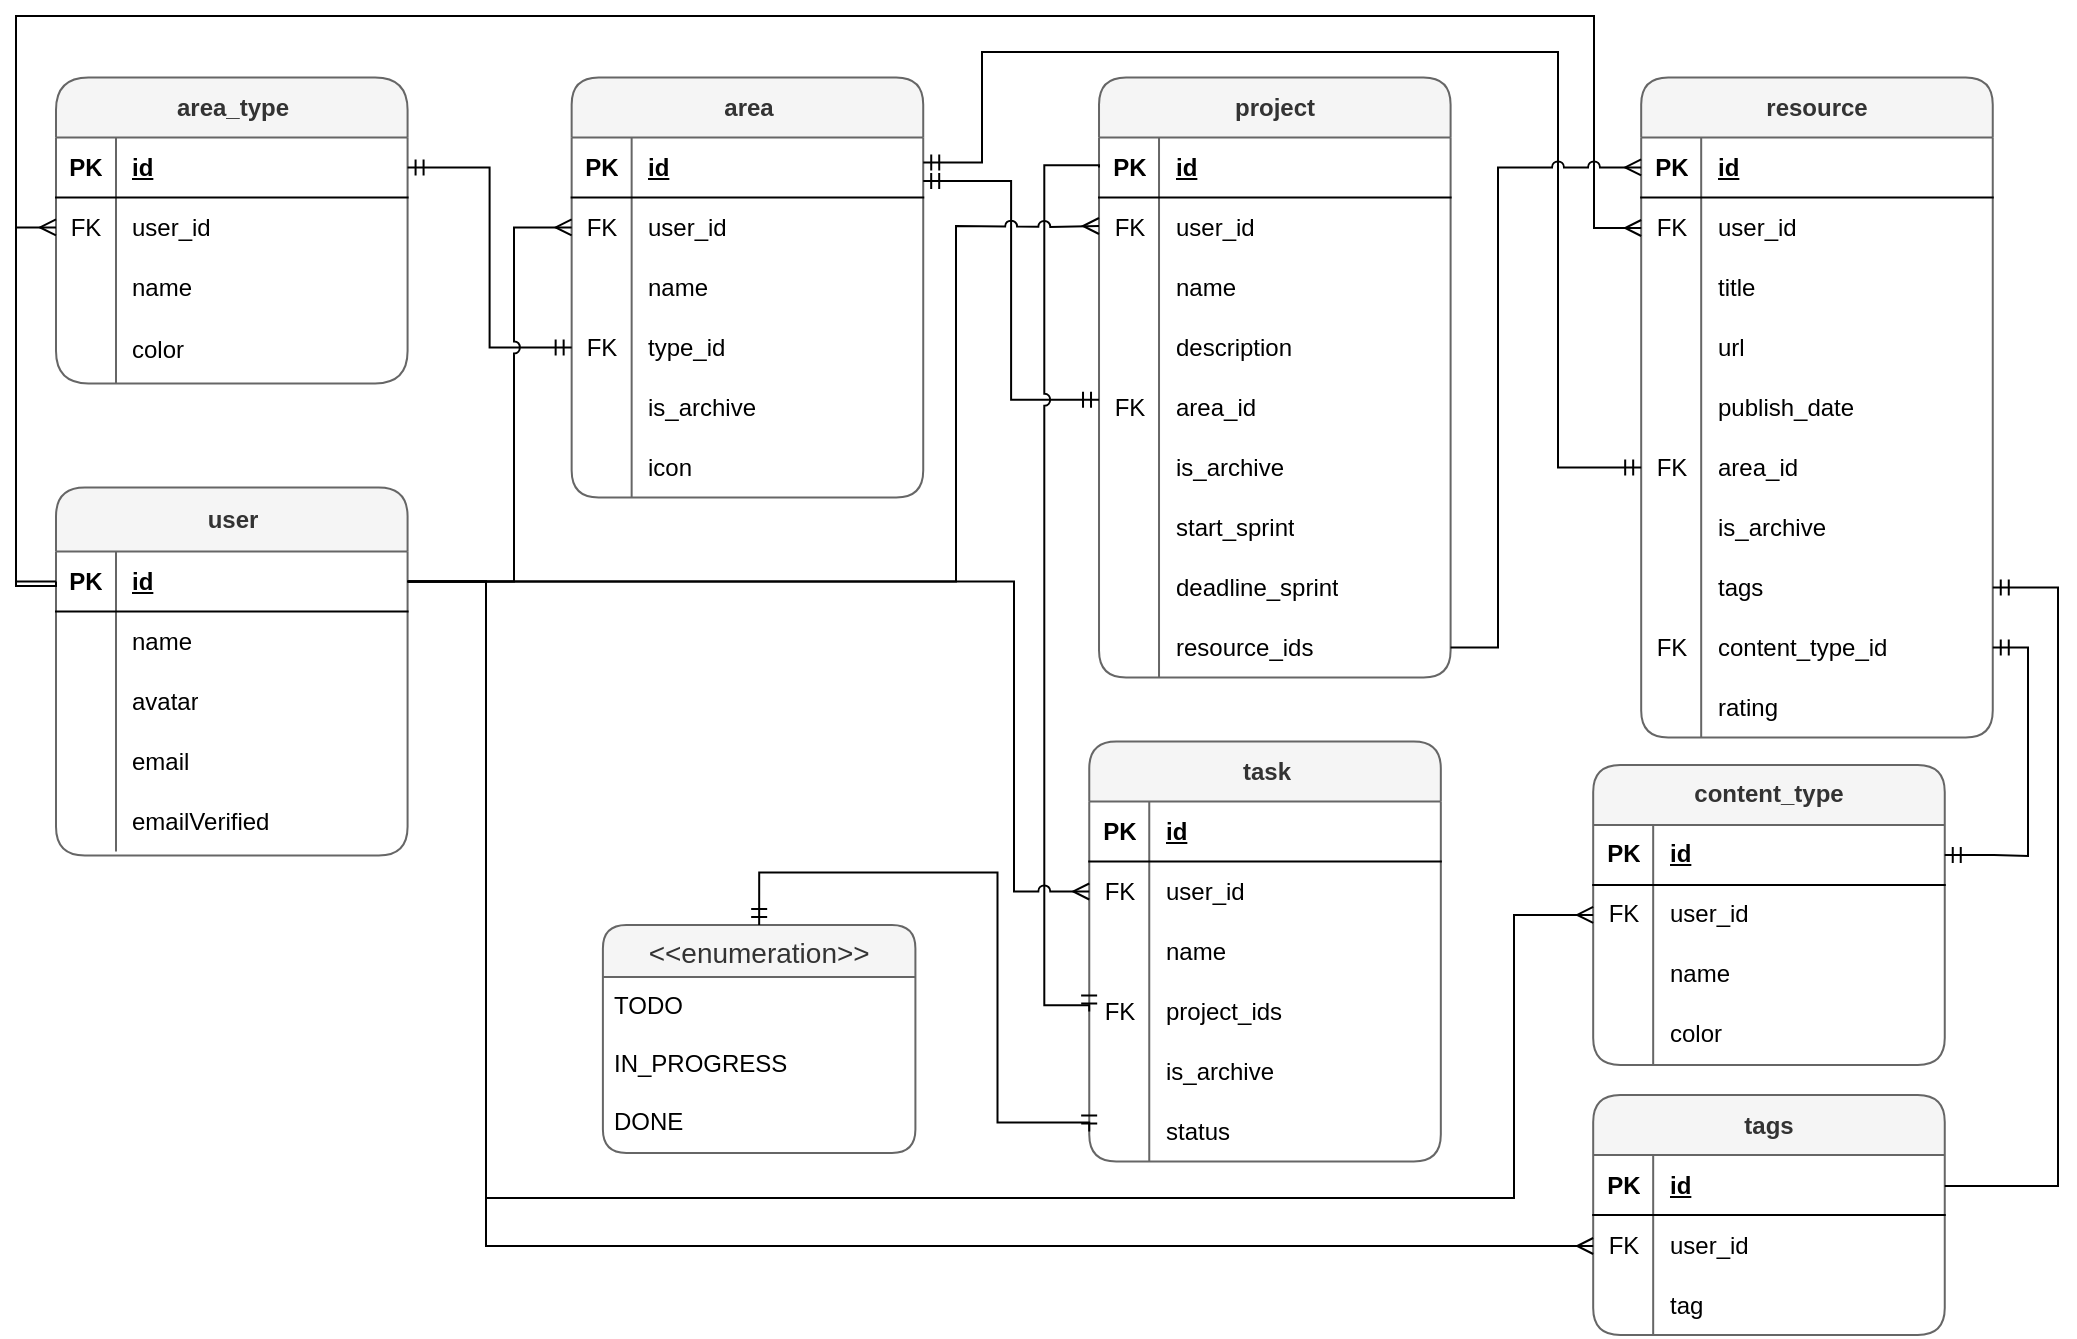 <mxfile version="24.6.5" type="github">
  <diagram name="Page-1" id="475lq_ZHObnLrSXJCvT6">
    <mxGraphModel dx="2150" dy="557" grid="0" gridSize="10" guides="1" tooltips="1" connect="1" arrows="1" fold="1" page="1" pageScale="1" pageWidth="1100" pageHeight="850" math="0" shadow="0">
      <root>
        <mxCell id="0" />
        <mxCell id="1" parent="0" />
        <mxCell id="WbMw0_wk4iSEC3Skr1HL-48" value="area" style="shape=table;startSize=30;container=1;collapsible=1;childLayout=tableLayout;fixedRows=1;rowLines=0;fontStyle=1;align=center;resizeLast=1;html=1;rounded=1;fillColor=#f5f5f5;fontColor=#333333;strokeColor=#666666;" parent="1" vertex="1">
          <mxGeometry x="-771.175" y="48.696" width="175.79" height="210" as="geometry" />
        </mxCell>
        <mxCell id="WbMw0_wk4iSEC3Skr1HL-49" value="" style="shape=tableRow;horizontal=0;startSize=0;swimlaneHead=0;swimlaneBody=0;fillColor=none;collapsible=0;dropTarget=0;points=[[0,0.5],[1,0.5]];portConstraint=eastwest;top=0;left=0;right=0;bottom=1;" parent="WbMw0_wk4iSEC3Skr1HL-48" vertex="1">
          <mxGeometry y="30" width="175.79" height="30" as="geometry" />
        </mxCell>
        <mxCell id="WbMw0_wk4iSEC3Skr1HL-50" value="PK" style="shape=partialRectangle;connectable=0;fillColor=none;top=0;left=0;bottom=0;right=0;fontStyle=1;overflow=hidden;whiteSpace=wrap;html=1;" parent="WbMw0_wk4iSEC3Skr1HL-49" vertex="1">
          <mxGeometry width="30" height="30" as="geometry">
            <mxRectangle width="30" height="30" as="alternateBounds" />
          </mxGeometry>
        </mxCell>
        <mxCell id="WbMw0_wk4iSEC3Skr1HL-51" value="id" style="shape=partialRectangle;connectable=0;fillColor=none;top=0;left=0;bottom=0;right=0;align=left;spacingLeft=6;fontStyle=5;overflow=hidden;whiteSpace=wrap;html=1;" parent="WbMw0_wk4iSEC3Skr1HL-49" vertex="1">
          <mxGeometry x="30" width="145.79" height="30" as="geometry">
            <mxRectangle width="145.79" height="30" as="alternateBounds" />
          </mxGeometry>
        </mxCell>
        <mxCell id="WbMw0_wk4iSEC3Skr1HL-52" value="" style="shape=tableRow;horizontal=0;startSize=0;swimlaneHead=0;swimlaneBody=0;fillColor=none;collapsible=0;dropTarget=0;points=[[0,0.5],[1,0.5]];portConstraint=eastwest;top=0;left=0;right=0;bottom=0;" parent="WbMw0_wk4iSEC3Skr1HL-48" vertex="1">
          <mxGeometry y="60" width="175.79" height="30" as="geometry" />
        </mxCell>
        <mxCell id="WbMw0_wk4iSEC3Skr1HL-53" value="FK" style="shape=partialRectangle;connectable=0;fillColor=none;top=0;left=0;bottom=0;right=0;editable=1;overflow=hidden;whiteSpace=wrap;html=1;" parent="WbMw0_wk4iSEC3Skr1HL-52" vertex="1">
          <mxGeometry width="30" height="30" as="geometry">
            <mxRectangle width="30" height="30" as="alternateBounds" />
          </mxGeometry>
        </mxCell>
        <mxCell id="WbMw0_wk4iSEC3Skr1HL-54" value="user_id" style="shape=partialRectangle;connectable=0;fillColor=none;top=0;left=0;bottom=0;right=0;align=left;spacingLeft=6;overflow=hidden;whiteSpace=wrap;html=1;" parent="WbMw0_wk4iSEC3Skr1HL-52" vertex="1">
          <mxGeometry x="30" width="145.79" height="30" as="geometry">
            <mxRectangle width="145.79" height="30" as="alternateBounds" />
          </mxGeometry>
        </mxCell>
        <mxCell id="WbMw0_wk4iSEC3Skr1HL-55" value="" style="shape=tableRow;horizontal=0;startSize=0;swimlaneHead=0;swimlaneBody=0;fillColor=none;collapsible=0;dropTarget=0;points=[[0,0.5],[1,0.5]];portConstraint=eastwest;top=0;left=0;right=0;bottom=0;" parent="WbMw0_wk4iSEC3Skr1HL-48" vertex="1">
          <mxGeometry y="90" width="175.79" height="30" as="geometry" />
        </mxCell>
        <mxCell id="WbMw0_wk4iSEC3Skr1HL-56" value="" style="shape=partialRectangle;connectable=0;fillColor=none;top=0;left=0;bottom=0;right=0;editable=1;overflow=hidden;whiteSpace=wrap;html=1;" parent="WbMw0_wk4iSEC3Skr1HL-55" vertex="1">
          <mxGeometry width="30" height="30" as="geometry">
            <mxRectangle width="30" height="30" as="alternateBounds" />
          </mxGeometry>
        </mxCell>
        <mxCell id="WbMw0_wk4iSEC3Skr1HL-57" value="name" style="shape=partialRectangle;connectable=0;fillColor=none;top=0;left=0;bottom=0;right=0;align=left;spacingLeft=6;overflow=hidden;whiteSpace=wrap;html=1;" parent="WbMw0_wk4iSEC3Skr1HL-55" vertex="1">
          <mxGeometry x="30" width="145.79" height="30" as="geometry">
            <mxRectangle width="145.79" height="30" as="alternateBounds" />
          </mxGeometry>
        </mxCell>
        <mxCell id="WbMw0_wk4iSEC3Skr1HL-58" value="" style="shape=tableRow;horizontal=0;startSize=0;swimlaneHead=0;swimlaneBody=0;fillColor=none;collapsible=0;dropTarget=0;points=[[0,0.5],[1,0.5]];portConstraint=eastwest;top=0;left=0;right=0;bottom=0;" parent="WbMw0_wk4iSEC3Skr1HL-48" vertex="1">
          <mxGeometry y="120" width="175.79" height="30" as="geometry" />
        </mxCell>
        <mxCell id="WbMw0_wk4iSEC3Skr1HL-59" value="FK" style="shape=partialRectangle;connectable=0;fillColor=none;top=0;left=0;bottom=0;right=0;editable=1;overflow=hidden;whiteSpace=wrap;html=1;" parent="WbMw0_wk4iSEC3Skr1HL-58" vertex="1">
          <mxGeometry width="30" height="30" as="geometry">
            <mxRectangle width="30" height="30" as="alternateBounds" />
          </mxGeometry>
        </mxCell>
        <mxCell id="WbMw0_wk4iSEC3Skr1HL-60" value="type_id" style="shape=partialRectangle;connectable=0;fillColor=none;top=0;left=0;bottom=0;right=0;align=left;spacingLeft=6;overflow=hidden;whiteSpace=wrap;html=1;" parent="WbMw0_wk4iSEC3Skr1HL-58" vertex="1">
          <mxGeometry x="30" width="145.79" height="30" as="geometry">
            <mxRectangle width="145.79" height="30" as="alternateBounds" />
          </mxGeometry>
        </mxCell>
        <mxCell id="WbMw0_wk4iSEC3Skr1HL-61" value="" style="shape=tableRow;horizontal=0;startSize=0;swimlaneHead=0;swimlaneBody=0;fillColor=none;collapsible=0;dropTarget=0;points=[[0,0.5],[1,0.5]];portConstraint=eastwest;top=0;left=0;right=0;bottom=0;" parent="WbMw0_wk4iSEC3Skr1HL-48" vertex="1">
          <mxGeometry y="150" width="175.79" height="30" as="geometry" />
        </mxCell>
        <mxCell id="WbMw0_wk4iSEC3Skr1HL-62" value="" style="shape=partialRectangle;connectable=0;fillColor=none;top=0;left=0;bottom=0;right=0;editable=1;overflow=hidden;whiteSpace=wrap;html=1;" parent="WbMw0_wk4iSEC3Skr1HL-61" vertex="1">
          <mxGeometry width="30" height="30" as="geometry">
            <mxRectangle width="30" height="30" as="alternateBounds" />
          </mxGeometry>
        </mxCell>
        <mxCell id="WbMw0_wk4iSEC3Skr1HL-63" value="is_archive" style="shape=partialRectangle;connectable=0;fillColor=none;top=0;left=0;bottom=0;right=0;align=left;spacingLeft=6;overflow=hidden;whiteSpace=wrap;html=1;" parent="WbMw0_wk4iSEC3Skr1HL-61" vertex="1">
          <mxGeometry x="30" width="145.79" height="30" as="geometry">
            <mxRectangle width="145.79" height="30" as="alternateBounds" />
          </mxGeometry>
        </mxCell>
        <mxCell id="WbMw0_wk4iSEC3Skr1HL-64" value="" style="shape=tableRow;horizontal=0;startSize=0;swimlaneHead=0;swimlaneBody=0;fillColor=none;collapsible=0;dropTarget=0;points=[[0,0.5],[1,0.5]];portConstraint=eastwest;top=0;left=0;right=0;bottom=0;" parent="WbMw0_wk4iSEC3Skr1HL-48" vertex="1">
          <mxGeometry y="180" width="175.79" height="30" as="geometry" />
        </mxCell>
        <mxCell id="WbMw0_wk4iSEC3Skr1HL-65" value="" style="shape=partialRectangle;connectable=0;fillColor=none;top=0;left=0;bottom=0;right=0;editable=1;overflow=hidden;whiteSpace=wrap;html=1;" parent="WbMw0_wk4iSEC3Skr1HL-64" vertex="1">
          <mxGeometry width="30" height="30" as="geometry">
            <mxRectangle width="30" height="30" as="alternateBounds" />
          </mxGeometry>
        </mxCell>
        <mxCell id="WbMw0_wk4iSEC3Skr1HL-66" value="icon" style="shape=partialRectangle;connectable=0;fillColor=none;top=0;left=0;bottom=0;right=0;align=left;spacingLeft=6;overflow=hidden;whiteSpace=wrap;html=1;" parent="WbMw0_wk4iSEC3Skr1HL-64" vertex="1">
          <mxGeometry x="30" width="145.79" height="30" as="geometry">
            <mxRectangle width="145.79" height="30" as="alternateBounds" />
          </mxGeometry>
        </mxCell>
        <mxCell id="WbMw0_wk4iSEC3Skr1HL-67" value="&lt;b&gt;area_type&lt;/b&gt;" style="shape=table;startSize=30;container=1;collapsible=1;childLayout=tableLayout;fixedRows=1;rowLines=0;fontStyle=1;align=center;resizeLast=1;html=1;rounded=1;fillColor=#f5f5f5;fontColor=#333333;strokeColor=#666666;arcSize=18;" parent="1" vertex="1">
          <mxGeometry x="-1029" y="48.696" width="175.79" height="153" as="geometry" />
        </mxCell>
        <mxCell id="WbMw0_wk4iSEC3Skr1HL-68" value="" style="shape=tableRow;horizontal=0;startSize=0;swimlaneHead=0;swimlaneBody=0;fillColor=none;collapsible=0;dropTarget=0;points=[[0,0.5],[1,0.5]];portConstraint=eastwest;top=0;left=0;right=0;bottom=1;" parent="WbMw0_wk4iSEC3Skr1HL-67" vertex="1">
          <mxGeometry y="30" width="175.79" height="30" as="geometry" />
        </mxCell>
        <mxCell id="WbMw0_wk4iSEC3Skr1HL-69" value="PK" style="shape=partialRectangle;connectable=0;fillColor=none;top=0;left=0;bottom=0;right=0;fontStyle=1;overflow=hidden;whiteSpace=wrap;html=1;" parent="WbMw0_wk4iSEC3Skr1HL-68" vertex="1">
          <mxGeometry width="30" height="30" as="geometry">
            <mxRectangle width="30" height="30" as="alternateBounds" />
          </mxGeometry>
        </mxCell>
        <mxCell id="WbMw0_wk4iSEC3Skr1HL-70" value="id" style="shape=partialRectangle;connectable=0;fillColor=none;top=0;left=0;bottom=0;right=0;align=left;spacingLeft=6;fontStyle=5;overflow=hidden;whiteSpace=wrap;html=1;" parent="WbMw0_wk4iSEC3Skr1HL-68" vertex="1">
          <mxGeometry x="30" width="145.79" height="30" as="geometry">
            <mxRectangle width="145.79" height="30" as="alternateBounds" />
          </mxGeometry>
        </mxCell>
        <mxCell id="WbMw0_wk4iSEC3Skr1HL-71" value="" style="shape=tableRow;horizontal=0;startSize=0;swimlaneHead=0;swimlaneBody=0;fillColor=none;collapsible=0;dropTarget=0;points=[[0,0.5],[1,0.5]];portConstraint=eastwest;top=0;left=0;right=0;bottom=0;" parent="WbMw0_wk4iSEC3Skr1HL-67" vertex="1">
          <mxGeometry y="60" width="175.79" height="30" as="geometry" />
        </mxCell>
        <mxCell id="WbMw0_wk4iSEC3Skr1HL-72" value="FK" style="shape=partialRectangle;connectable=0;fillColor=none;top=0;left=0;bottom=0;right=0;editable=1;overflow=hidden;whiteSpace=wrap;html=1;" parent="WbMw0_wk4iSEC3Skr1HL-71" vertex="1">
          <mxGeometry width="30" height="30" as="geometry">
            <mxRectangle width="30" height="30" as="alternateBounds" />
          </mxGeometry>
        </mxCell>
        <mxCell id="WbMw0_wk4iSEC3Skr1HL-73" value="user_id" style="shape=partialRectangle;connectable=0;fillColor=none;top=0;left=0;bottom=0;right=0;align=left;spacingLeft=6;overflow=hidden;whiteSpace=wrap;html=1;" parent="WbMw0_wk4iSEC3Skr1HL-71" vertex="1">
          <mxGeometry x="30" width="145.79" height="30" as="geometry">
            <mxRectangle width="145.79" height="30" as="alternateBounds" />
          </mxGeometry>
        </mxCell>
        <mxCell id="WbMw0_wk4iSEC3Skr1HL-74" value="" style="shape=tableRow;horizontal=0;startSize=0;swimlaneHead=0;swimlaneBody=0;fillColor=none;collapsible=0;dropTarget=0;points=[[0,0.5],[1,0.5]];portConstraint=eastwest;top=0;left=0;right=0;bottom=0;" parent="WbMw0_wk4iSEC3Skr1HL-67" vertex="1">
          <mxGeometry y="90" width="175.79" height="30" as="geometry" />
        </mxCell>
        <mxCell id="WbMw0_wk4iSEC3Skr1HL-75" value="" style="shape=partialRectangle;connectable=0;fillColor=none;top=0;left=0;bottom=0;right=0;editable=1;overflow=hidden;whiteSpace=wrap;html=1;" parent="WbMw0_wk4iSEC3Skr1HL-74" vertex="1">
          <mxGeometry width="30" height="30" as="geometry">
            <mxRectangle width="30" height="30" as="alternateBounds" />
          </mxGeometry>
        </mxCell>
        <mxCell id="WbMw0_wk4iSEC3Skr1HL-76" value="name" style="shape=partialRectangle;connectable=0;fillColor=none;top=0;left=0;bottom=0;right=0;align=left;spacingLeft=6;overflow=hidden;whiteSpace=wrap;html=1;" parent="WbMw0_wk4iSEC3Skr1HL-74" vertex="1">
          <mxGeometry x="30" width="145.79" height="30" as="geometry">
            <mxRectangle width="145.79" height="30" as="alternateBounds" />
          </mxGeometry>
        </mxCell>
        <mxCell id="WbMw0_wk4iSEC3Skr1HL-77" value="" style="shape=tableRow;horizontal=0;startSize=0;swimlaneHead=0;swimlaneBody=0;fillColor=none;collapsible=0;dropTarget=0;points=[[0,0.5],[1,0.5]];portConstraint=eastwest;top=0;left=0;right=0;bottom=0;" parent="WbMw0_wk4iSEC3Skr1HL-67" vertex="1">
          <mxGeometry y="120" width="175.79" height="33" as="geometry" />
        </mxCell>
        <mxCell id="WbMw0_wk4iSEC3Skr1HL-78" value="" style="shape=partialRectangle;connectable=0;fillColor=none;top=0;left=0;bottom=0;right=0;editable=1;overflow=hidden;whiteSpace=wrap;html=1;" parent="WbMw0_wk4iSEC3Skr1HL-77" vertex="1">
          <mxGeometry width="30" height="33" as="geometry">
            <mxRectangle width="30" height="33" as="alternateBounds" />
          </mxGeometry>
        </mxCell>
        <mxCell id="WbMw0_wk4iSEC3Skr1HL-79" value="color" style="shape=partialRectangle;connectable=0;fillColor=none;top=0;left=0;bottom=0;right=0;align=left;spacingLeft=6;overflow=hidden;whiteSpace=wrap;html=1;" parent="WbMw0_wk4iSEC3Skr1HL-77" vertex="1">
          <mxGeometry x="30" width="145.79" height="33" as="geometry">
            <mxRectangle width="145.79" height="33" as="alternateBounds" />
          </mxGeometry>
        </mxCell>
        <mxCell id="WbMw0_wk4iSEC3Skr1HL-86" value="" style="edgeStyle=orthogonalEdgeStyle;fontSize=12;html=1;endArrow=ERmandOne;startArrow=ERmandOne;rounded=0;exitX=1;exitY=0.5;exitDx=0;exitDy=0;" parent="1" source="WbMw0_wk4iSEC3Skr1HL-68" target="WbMw0_wk4iSEC3Skr1HL-58" edge="1">
          <mxGeometry width="100" height="100" relative="1" as="geometry">
            <mxPoint x="-903.018" y="198.605" as="sourcePoint" />
            <mxPoint x="-805.357" y="100.944" as="targetPoint" />
          </mxGeometry>
        </mxCell>
        <mxCell id="WbMw0_wk4iSEC3Skr1HL-87" value="project" style="shape=table;startSize=30;container=1;collapsible=1;childLayout=tableLayout;fixedRows=1;rowLines=0;fontStyle=1;align=center;resizeLast=1;html=1;rounded=1;fillColor=#f5f5f5;fontColor=#333333;strokeColor=#666666;" parent="1" vertex="1">
          <mxGeometry x="-507.491" y="48.696" width="175.79" height="300" as="geometry" />
        </mxCell>
        <mxCell id="WbMw0_wk4iSEC3Skr1HL-88" value="" style="shape=tableRow;horizontal=0;startSize=0;swimlaneHead=0;swimlaneBody=0;fillColor=none;collapsible=0;dropTarget=0;points=[[0,0.5],[1,0.5]];portConstraint=eastwest;top=0;left=0;right=0;bottom=1;" parent="WbMw0_wk4iSEC3Skr1HL-87" vertex="1">
          <mxGeometry y="30" width="175.79" height="30" as="geometry" />
        </mxCell>
        <mxCell id="WbMw0_wk4iSEC3Skr1HL-89" value="PK" style="shape=partialRectangle;connectable=0;fillColor=none;top=0;left=0;bottom=0;right=0;fontStyle=1;overflow=hidden;whiteSpace=wrap;html=1;" parent="WbMw0_wk4iSEC3Skr1HL-88" vertex="1">
          <mxGeometry width="30" height="30" as="geometry">
            <mxRectangle width="30" height="30" as="alternateBounds" />
          </mxGeometry>
        </mxCell>
        <mxCell id="WbMw0_wk4iSEC3Skr1HL-90" value="id" style="shape=partialRectangle;connectable=0;fillColor=none;top=0;left=0;bottom=0;right=0;align=left;spacingLeft=6;fontStyle=5;overflow=hidden;whiteSpace=wrap;html=1;" parent="WbMw0_wk4iSEC3Skr1HL-88" vertex="1">
          <mxGeometry x="30" width="145.79" height="30" as="geometry">
            <mxRectangle width="145.79" height="30" as="alternateBounds" />
          </mxGeometry>
        </mxCell>
        <mxCell id="WbMw0_wk4iSEC3Skr1HL-91" value="" style="shape=tableRow;horizontal=0;startSize=0;swimlaneHead=0;swimlaneBody=0;fillColor=none;collapsible=0;dropTarget=0;points=[[0,0.5],[1,0.5]];portConstraint=eastwest;top=0;left=0;right=0;bottom=0;" parent="WbMw0_wk4iSEC3Skr1HL-87" vertex="1">
          <mxGeometry y="60" width="175.79" height="30" as="geometry" />
        </mxCell>
        <mxCell id="WbMw0_wk4iSEC3Skr1HL-92" value="FK" style="shape=partialRectangle;connectable=0;fillColor=none;top=0;left=0;bottom=0;right=0;editable=1;overflow=hidden;whiteSpace=wrap;html=1;" parent="WbMw0_wk4iSEC3Skr1HL-91" vertex="1">
          <mxGeometry width="30" height="30" as="geometry">
            <mxRectangle width="30" height="30" as="alternateBounds" />
          </mxGeometry>
        </mxCell>
        <mxCell id="WbMw0_wk4iSEC3Skr1HL-93" value="user_id" style="shape=partialRectangle;connectable=0;fillColor=none;top=0;left=0;bottom=0;right=0;align=left;spacingLeft=6;overflow=hidden;whiteSpace=wrap;html=1;" parent="WbMw0_wk4iSEC3Skr1HL-91" vertex="1">
          <mxGeometry x="30" width="145.79" height="30" as="geometry">
            <mxRectangle width="145.79" height="30" as="alternateBounds" />
          </mxGeometry>
        </mxCell>
        <mxCell id="WbMw0_wk4iSEC3Skr1HL-94" value="" style="shape=tableRow;horizontal=0;startSize=0;swimlaneHead=0;swimlaneBody=0;fillColor=none;collapsible=0;dropTarget=0;points=[[0,0.5],[1,0.5]];portConstraint=eastwest;top=0;left=0;right=0;bottom=0;" parent="WbMw0_wk4iSEC3Skr1HL-87" vertex="1">
          <mxGeometry y="90" width="175.79" height="30" as="geometry" />
        </mxCell>
        <mxCell id="WbMw0_wk4iSEC3Skr1HL-95" value="" style="shape=partialRectangle;connectable=0;fillColor=none;top=0;left=0;bottom=0;right=0;editable=1;overflow=hidden;whiteSpace=wrap;html=1;" parent="WbMw0_wk4iSEC3Skr1HL-94" vertex="1">
          <mxGeometry width="30" height="30" as="geometry">
            <mxRectangle width="30" height="30" as="alternateBounds" />
          </mxGeometry>
        </mxCell>
        <mxCell id="WbMw0_wk4iSEC3Skr1HL-96" value="name" style="shape=partialRectangle;connectable=0;fillColor=none;top=0;left=0;bottom=0;right=0;align=left;spacingLeft=6;overflow=hidden;whiteSpace=wrap;html=1;" parent="WbMw0_wk4iSEC3Skr1HL-94" vertex="1">
          <mxGeometry x="30" width="145.79" height="30" as="geometry">
            <mxRectangle width="145.79" height="30" as="alternateBounds" />
          </mxGeometry>
        </mxCell>
        <mxCell id="WbMw0_wk4iSEC3Skr1HL-97" value="" style="shape=tableRow;horizontal=0;startSize=0;swimlaneHead=0;swimlaneBody=0;fillColor=none;collapsible=0;dropTarget=0;points=[[0,0.5],[1,0.5]];portConstraint=eastwest;top=0;left=0;right=0;bottom=0;" parent="WbMw0_wk4iSEC3Skr1HL-87" vertex="1">
          <mxGeometry y="120" width="175.79" height="30" as="geometry" />
        </mxCell>
        <mxCell id="WbMw0_wk4iSEC3Skr1HL-98" value="" style="shape=partialRectangle;connectable=0;fillColor=none;top=0;left=0;bottom=0;right=0;editable=1;overflow=hidden;whiteSpace=wrap;html=1;" parent="WbMw0_wk4iSEC3Skr1HL-97" vertex="1">
          <mxGeometry width="30" height="30" as="geometry">
            <mxRectangle width="30" height="30" as="alternateBounds" />
          </mxGeometry>
        </mxCell>
        <mxCell id="WbMw0_wk4iSEC3Skr1HL-99" value="description" style="shape=partialRectangle;connectable=0;fillColor=none;top=0;left=0;bottom=0;right=0;align=left;spacingLeft=6;overflow=hidden;whiteSpace=wrap;html=1;" parent="WbMw0_wk4iSEC3Skr1HL-97" vertex="1">
          <mxGeometry x="30" width="145.79" height="30" as="geometry">
            <mxRectangle width="145.79" height="30" as="alternateBounds" />
          </mxGeometry>
        </mxCell>
        <mxCell id="WbMw0_wk4iSEC3Skr1HL-100" value="" style="shape=tableRow;horizontal=0;startSize=0;swimlaneHead=0;swimlaneBody=0;fillColor=none;collapsible=0;dropTarget=0;points=[[0,0.5],[1,0.5]];portConstraint=eastwest;top=0;left=0;right=0;bottom=0;" parent="WbMw0_wk4iSEC3Skr1HL-87" vertex="1">
          <mxGeometry y="150" width="175.79" height="30" as="geometry" />
        </mxCell>
        <mxCell id="WbMw0_wk4iSEC3Skr1HL-101" value="FK" style="shape=partialRectangle;connectable=0;fillColor=none;top=0;left=0;bottom=0;right=0;editable=1;overflow=hidden;whiteSpace=wrap;html=1;" parent="WbMw0_wk4iSEC3Skr1HL-100" vertex="1">
          <mxGeometry width="30" height="30" as="geometry">
            <mxRectangle width="30" height="30" as="alternateBounds" />
          </mxGeometry>
        </mxCell>
        <mxCell id="WbMw0_wk4iSEC3Skr1HL-102" value="area_id" style="shape=partialRectangle;connectable=0;fillColor=none;top=0;left=0;bottom=0;right=0;align=left;spacingLeft=6;overflow=hidden;whiteSpace=wrap;html=1;" parent="WbMw0_wk4iSEC3Skr1HL-100" vertex="1">
          <mxGeometry x="30" width="145.79" height="30" as="geometry">
            <mxRectangle width="145.79" height="30" as="alternateBounds" />
          </mxGeometry>
        </mxCell>
        <mxCell id="WbMw0_wk4iSEC3Skr1HL-103" value="" style="shape=tableRow;horizontal=0;startSize=0;swimlaneHead=0;swimlaneBody=0;fillColor=none;collapsible=0;dropTarget=0;points=[[0,0.5],[1,0.5]];portConstraint=eastwest;top=0;left=0;right=0;bottom=0;" parent="WbMw0_wk4iSEC3Skr1HL-87" vertex="1">
          <mxGeometry y="180" width="175.79" height="30" as="geometry" />
        </mxCell>
        <mxCell id="WbMw0_wk4iSEC3Skr1HL-104" value="" style="shape=partialRectangle;connectable=0;fillColor=none;top=0;left=0;bottom=0;right=0;editable=1;overflow=hidden;whiteSpace=wrap;html=1;" parent="WbMw0_wk4iSEC3Skr1HL-103" vertex="1">
          <mxGeometry width="30" height="30" as="geometry">
            <mxRectangle width="30" height="30" as="alternateBounds" />
          </mxGeometry>
        </mxCell>
        <mxCell id="WbMw0_wk4iSEC3Skr1HL-105" value="is_archive" style="shape=partialRectangle;connectable=0;fillColor=none;top=0;left=0;bottom=0;right=0;align=left;spacingLeft=6;overflow=hidden;whiteSpace=wrap;html=1;" parent="WbMw0_wk4iSEC3Skr1HL-103" vertex="1">
          <mxGeometry x="30" width="145.79" height="30" as="geometry">
            <mxRectangle width="145.79" height="30" as="alternateBounds" />
          </mxGeometry>
        </mxCell>
        <mxCell id="WbMw0_wk4iSEC3Skr1HL-240" value="" style="shape=tableRow;horizontal=0;startSize=0;swimlaneHead=0;swimlaneBody=0;fillColor=none;collapsible=0;dropTarget=0;points=[[0,0.5],[1,0.5]];portConstraint=eastwest;top=0;left=0;right=0;bottom=0;" parent="WbMw0_wk4iSEC3Skr1HL-87" vertex="1">
          <mxGeometry y="210" width="175.79" height="30" as="geometry" />
        </mxCell>
        <mxCell id="WbMw0_wk4iSEC3Skr1HL-241" value="" style="shape=partialRectangle;connectable=0;fillColor=none;top=0;left=0;bottom=0;right=0;editable=1;overflow=hidden;whiteSpace=wrap;html=1;" parent="WbMw0_wk4iSEC3Skr1HL-240" vertex="1">
          <mxGeometry width="30" height="30" as="geometry">
            <mxRectangle width="30" height="30" as="alternateBounds" />
          </mxGeometry>
        </mxCell>
        <mxCell id="WbMw0_wk4iSEC3Skr1HL-242" value="start_sprint" style="shape=partialRectangle;connectable=0;fillColor=none;top=0;left=0;bottom=0;right=0;align=left;spacingLeft=6;overflow=hidden;whiteSpace=wrap;html=1;" parent="WbMw0_wk4iSEC3Skr1HL-240" vertex="1">
          <mxGeometry x="30" width="145.79" height="30" as="geometry">
            <mxRectangle width="145.79" height="30" as="alternateBounds" />
          </mxGeometry>
        </mxCell>
        <mxCell id="WbMw0_wk4iSEC3Skr1HL-243" value="" style="shape=tableRow;horizontal=0;startSize=0;swimlaneHead=0;swimlaneBody=0;fillColor=none;collapsible=0;dropTarget=0;points=[[0,0.5],[1,0.5]];portConstraint=eastwest;top=0;left=0;right=0;bottom=0;" parent="WbMw0_wk4iSEC3Skr1HL-87" vertex="1">
          <mxGeometry y="240" width="175.79" height="30" as="geometry" />
        </mxCell>
        <mxCell id="WbMw0_wk4iSEC3Skr1HL-244" value="" style="shape=partialRectangle;connectable=0;fillColor=none;top=0;left=0;bottom=0;right=0;editable=1;overflow=hidden;whiteSpace=wrap;html=1;" parent="WbMw0_wk4iSEC3Skr1HL-243" vertex="1">
          <mxGeometry width="30" height="30" as="geometry">
            <mxRectangle width="30" height="30" as="alternateBounds" />
          </mxGeometry>
        </mxCell>
        <mxCell id="WbMw0_wk4iSEC3Skr1HL-245" value="deadline_sprint" style="shape=partialRectangle;connectable=0;fillColor=none;top=0;left=0;bottom=0;right=0;align=left;spacingLeft=6;overflow=hidden;whiteSpace=wrap;html=1;" parent="WbMw0_wk4iSEC3Skr1HL-243" vertex="1">
          <mxGeometry x="30" width="145.79" height="30" as="geometry">
            <mxRectangle width="145.79" height="30" as="alternateBounds" />
          </mxGeometry>
        </mxCell>
        <mxCell id="JEGBBcO2lYejby4NfD-1-1" value="" style="shape=tableRow;horizontal=0;startSize=0;swimlaneHead=0;swimlaneBody=0;fillColor=none;collapsible=0;dropTarget=0;points=[[0,0.5],[1,0.5]];portConstraint=eastwest;top=0;left=0;right=0;bottom=0;" parent="WbMw0_wk4iSEC3Skr1HL-87" vertex="1">
          <mxGeometry y="270" width="175.79" height="30" as="geometry" />
        </mxCell>
        <mxCell id="JEGBBcO2lYejby4NfD-1-2" value="" style="shape=partialRectangle;connectable=0;fillColor=none;top=0;left=0;bottom=0;right=0;editable=1;overflow=hidden;whiteSpace=wrap;html=1;" parent="JEGBBcO2lYejby4NfD-1-1" vertex="1">
          <mxGeometry width="30" height="30" as="geometry">
            <mxRectangle width="30" height="30" as="alternateBounds" />
          </mxGeometry>
        </mxCell>
        <mxCell id="JEGBBcO2lYejby4NfD-1-3" value="resource_ids" style="shape=partialRectangle;connectable=0;fillColor=none;top=0;left=0;bottom=0;right=0;align=left;spacingLeft=6;overflow=hidden;whiteSpace=wrap;html=1;" parent="JEGBBcO2lYejby4NfD-1-1" vertex="1">
          <mxGeometry x="30" width="145.79" height="30" as="geometry">
            <mxRectangle width="145.79" height="30" as="alternateBounds" />
          </mxGeometry>
        </mxCell>
        <mxCell id="WbMw0_wk4iSEC3Skr1HL-107" value="" style="edgeStyle=orthogonalEdgeStyle;fontSize=12;html=1;endArrow=ERmandOne;startArrow=ERmandOne;rounded=0;" parent="1" source="WbMw0_wk4iSEC3Skr1HL-100" edge="1">
          <mxGeometry width="100" height="100" relative="1" as="geometry">
            <mxPoint x="-731.134" y="318.728" as="sourcePoint" />
            <mxPoint x="-595.386" y="100.456" as="targetPoint" />
            <Array as="points">
              <mxPoint x="-551.438" y="209.836" />
              <mxPoint x="-551.438" y="100.456" />
              <mxPoint x="-595.386" y="100.456" />
            </Array>
          </mxGeometry>
        </mxCell>
        <mxCell id="WbMw0_wk4iSEC3Skr1HL-108" value="resource" style="shape=table;startSize=30;container=1;collapsible=1;childLayout=tableLayout;fixedRows=1;rowLines=0;fontStyle=1;align=center;resizeLast=1;html=1;rounded=1;fillColor=#f5f5f5;fontColor=#333333;strokeColor=#666666;" parent="1" vertex="1">
          <mxGeometry x="-236.409" y="48.696" width="175.79" height="330" as="geometry" />
        </mxCell>
        <mxCell id="WbMw0_wk4iSEC3Skr1HL-109" value="" style="shape=tableRow;horizontal=0;startSize=0;swimlaneHead=0;swimlaneBody=0;fillColor=none;collapsible=0;dropTarget=0;points=[[0,0.5],[1,0.5]];portConstraint=eastwest;top=0;left=0;right=0;bottom=1;" parent="WbMw0_wk4iSEC3Skr1HL-108" vertex="1">
          <mxGeometry y="30" width="175.79" height="30" as="geometry" />
        </mxCell>
        <mxCell id="WbMw0_wk4iSEC3Skr1HL-110" value="PK" style="shape=partialRectangle;connectable=0;fillColor=none;top=0;left=0;bottom=0;right=0;fontStyle=1;overflow=hidden;whiteSpace=wrap;html=1;" parent="WbMw0_wk4iSEC3Skr1HL-109" vertex="1">
          <mxGeometry width="30" height="30" as="geometry">
            <mxRectangle width="30" height="30" as="alternateBounds" />
          </mxGeometry>
        </mxCell>
        <mxCell id="WbMw0_wk4iSEC3Skr1HL-111" value="id" style="shape=partialRectangle;connectable=0;fillColor=none;top=0;left=0;bottom=0;right=0;align=left;spacingLeft=6;fontStyle=5;overflow=hidden;whiteSpace=wrap;html=1;" parent="WbMw0_wk4iSEC3Skr1HL-109" vertex="1">
          <mxGeometry x="30" width="145.79" height="30" as="geometry">
            <mxRectangle width="145.79" height="30" as="alternateBounds" />
          </mxGeometry>
        </mxCell>
        <mxCell id="WbMw0_wk4iSEC3Skr1HL-112" value="" style="shape=tableRow;horizontal=0;startSize=0;swimlaneHead=0;swimlaneBody=0;fillColor=none;collapsible=0;dropTarget=0;points=[[0,0.5],[1,0.5]];portConstraint=eastwest;top=0;left=0;right=0;bottom=0;" parent="WbMw0_wk4iSEC3Skr1HL-108" vertex="1">
          <mxGeometry y="60" width="175.79" height="30" as="geometry" />
        </mxCell>
        <mxCell id="WbMw0_wk4iSEC3Skr1HL-113" value="FK" style="shape=partialRectangle;connectable=0;fillColor=none;top=0;left=0;bottom=0;right=0;editable=1;overflow=hidden;whiteSpace=wrap;html=1;" parent="WbMw0_wk4iSEC3Skr1HL-112" vertex="1">
          <mxGeometry width="30" height="30" as="geometry">
            <mxRectangle width="30" height="30" as="alternateBounds" />
          </mxGeometry>
        </mxCell>
        <mxCell id="WbMw0_wk4iSEC3Skr1HL-114" value="user_id" style="shape=partialRectangle;connectable=0;fillColor=none;top=0;left=0;bottom=0;right=0;align=left;spacingLeft=6;overflow=hidden;whiteSpace=wrap;html=1;" parent="WbMw0_wk4iSEC3Skr1HL-112" vertex="1">
          <mxGeometry x="30" width="145.79" height="30" as="geometry">
            <mxRectangle width="145.79" height="30" as="alternateBounds" />
          </mxGeometry>
        </mxCell>
        <mxCell id="WbMw0_wk4iSEC3Skr1HL-115" value="" style="shape=tableRow;horizontal=0;startSize=0;swimlaneHead=0;swimlaneBody=0;fillColor=none;collapsible=0;dropTarget=0;points=[[0,0.5],[1,0.5]];portConstraint=eastwest;top=0;left=0;right=0;bottom=0;" parent="WbMw0_wk4iSEC3Skr1HL-108" vertex="1">
          <mxGeometry y="90" width="175.79" height="30" as="geometry" />
        </mxCell>
        <mxCell id="WbMw0_wk4iSEC3Skr1HL-116" value="" style="shape=partialRectangle;connectable=0;fillColor=none;top=0;left=0;bottom=0;right=0;editable=1;overflow=hidden;whiteSpace=wrap;html=1;" parent="WbMw0_wk4iSEC3Skr1HL-115" vertex="1">
          <mxGeometry width="30" height="30" as="geometry">
            <mxRectangle width="30" height="30" as="alternateBounds" />
          </mxGeometry>
        </mxCell>
        <mxCell id="WbMw0_wk4iSEC3Skr1HL-117" value="title" style="shape=partialRectangle;connectable=0;fillColor=none;top=0;left=0;bottom=0;right=0;align=left;spacingLeft=6;overflow=hidden;whiteSpace=wrap;html=1;" parent="WbMw0_wk4iSEC3Skr1HL-115" vertex="1">
          <mxGeometry x="30" width="145.79" height="30" as="geometry">
            <mxRectangle width="145.79" height="30" as="alternateBounds" />
          </mxGeometry>
        </mxCell>
        <mxCell id="WbMw0_wk4iSEC3Skr1HL-234" value="" style="shape=tableRow;horizontal=0;startSize=0;swimlaneHead=0;swimlaneBody=0;fillColor=none;collapsible=0;dropTarget=0;points=[[0,0.5],[1,0.5]];portConstraint=eastwest;top=0;left=0;right=0;bottom=0;" parent="WbMw0_wk4iSEC3Skr1HL-108" vertex="1">
          <mxGeometry y="120" width="175.79" height="30" as="geometry" />
        </mxCell>
        <mxCell id="WbMw0_wk4iSEC3Skr1HL-235" value="" style="shape=partialRectangle;connectable=0;fillColor=none;top=0;left=0;bottom=0;right=0;editable=1;overflow=hidden;whiteSpace=wrap;html=1;" parent="WbMw0_wk4iSEC3Skr1HL-234" vertex="1">
          <mxGeometry width="30" height="30" as="geometry">
            <mxRectangle width="30" height="30" as="alternateBounds" />
          </mxGeometry>
        </mxCell>
        <mxCell id="WbMw0_wk4iSEC3Skr1HL-236" value="url" style="shape=partialRectangle;connectable=0;fillColor=none;top=0;left=0;bottom=0;right=0;align=left;spacingLeft=6;overflow=hidden;whiteSpace=wrap;html=1;" parent="WbMw0_wk4iSEC3Skr1HL-234" vertex="1">
          <mxGeometry x="30" width="145.79" height="30" as="geometry">
            <mxRectangle width="145.79" height="30" as="alternateBounds" />
          </mxGeometry>
        </mxCell>
        <mxCell id="WbMw0_wk4iSEC3Skr1HL-237" value="" style="shape=tableRow;horizontal=0;startSize=0;swimlaneHead=0;swimlaneBody=0;fillColor=none;collapsible=0;dropTarget=0;points=[[0,0.5],[1,0.5]];portConstraint=eastwest;top=0;left=0;right=0;bottom=0;" parent="WbMw0_wk4iSEC3Skr1HL-108" vertex="1">
          <mxGeometry y="150" width="175.79" height="30" as="geometry" />
        </mxCell>
        <mxCell id="WbMw0_wk4iSEC3Skr1HL-238" value="" style="shape=partialRectangle;connectable=0;fillColor=none;top=0;left=0;bottom=0;right=0;editable=1;overflow=hidden;whiteSpace=wrap;html=1;" parent="WbMw0_wk4iSEC3Skr1HL-237" vertex="1">
          <mxGeometry width="30" height="30" as="geometry">
            <mxRectangle width="30" height="30" as="alternateBounds" />
          </mxGeometry>
        </mxCell>
        <mxCell id="WbMw0_wk4iSEC3Skr1HL-239" value="publish_date" style="shape=partialRectangle;connectable=0;fillColor=none;top=0;left=0;bottom=0;right=0;align=left;spacingLeft=6;overflow=hidden;whiteSpace=wrap;html=1;" parent="WbMw0_wk4iSEC3Skr1HL-237" vertex="1">
          <mxGeometry x="30" width="145.79" height="30" as="geometry">
            <mxRectangle width="145.79" height="30" as="alternateBounds" />
          </mxGeometry>
        </mxCell>
        <mxCell id="WbMw0_wk4iSEC3Skr1HL-121" value="" style="shape=tableRow;horizontal=0;startSize=0;swimlaneHead=0;swimlaneBody=0;fillColor=none;collapsible=0;dropTarget=0;points=[[0,0.5],[1,0.5]];portConstraint=eastwest;top=0;left=0;right=0;bottom=0;" parent="WbMw0_wk4iSEC3Skr1HL-108" vertex="1">
          <mxGeometry y="180" width="175.79" height="30" as="geometry" />
        </mxCell>
        <mxCell id="WbMw0_wk4iSEC3Skr1HL-122" value="FK" style="shape=partialRectangle;connectable=0;fillColor=none;top=0;left=0;bottom=0;right=0;editable=1;overflow=hidden;whiteSpace=wrap;html=1;" parent="WbMw0_wk4iSEC3Skr1HL-121" vertex="1">
          <mxGeometry width="30" height="30" as="geometry">
            <mxRectangle width="30" height="30" as="alternateBounds" />
          </mxGeometry>
        </mxCell>
        <mxCell id="WbMw0_wk4iSEC3Skr1HL-123" value="area_id" style="shape=partialRectangle;connectable=0;fillColor=none;top=0;left=0;bottom=0;right=0;align=left;spacingLeft=6;overflow=hidden;whiteSpace=wrap;html=1;" parent="WbMw0_wk4iSEC3Skr1HL-121" vertex="1">
          <mxGeometry x="30" width="145.79" height="30" as="geometry">
            <mxRectangle width="145.79" height="30" as="alternateBounds" />
          </mxGeometry>
        </mxCell>
        <mxCell id="WbMw0_wk4iSEC3Skr1HL-124" value="" style="shape=tableRow;horizontal=0;startSize=0;swimlaneHead=0;swimlaneBody=0;fillColor=none;collapsible=0;dropTarget=0;points=[[0,0.5],[1,0.5]];portConstraint=eastwest;top=0;left=0;right=0;bottom=0;" parent="WbMw0_wk4iSEC3Skr1HL-108" vertex="1">
          <mxGeometry y="210" width="175.79" height="30" as="geometry" />
        </mxCell>
        <mxCell id="WbMw0_wk4iSEC3Skr1HL-125" value="" style="shape=partialRectangle;connectable=0;fillColor=none;top=0;left=0;bottom=0;right=0;editable=1;overflow=hidden;whiteSpace=wrap;html=1;" parent="WbMw0_wk4iSEC3Skr1HL-124" vertex="1">
          <mxGeometry width="30" height="30" as="geometry">
            <mxRectangle width="30" height="30" as="alternateBounds" />
          </mxGeometry>
        </mxCell>
        <mxCell id="WbMw0_wk4iSEC3Skr1HL-126" value="is_archive" style="shape=partialRectangle;connectable=0;fillColor=none;top=0;left=0;bottom=0;right=0;align=left;spacingLeft=6;overflow=hidden;whiteSpace=wrap;html=1;" parent="WbMw0_wk4iSEC3Skr1HL-124" vertex="1">
          <mxGeometry x="30" width="145.79" height="30" as="geometry">
            <mxRectangle width="145.79" height="30" as="alternateBounds" />
          </mxGeometry>
        </mxCell>
        <mxCell id="WbMw0_wk4iSEC3Skr1HL-140" value="" style="shape=tableRow;horizontal=0;startSize=0;swimlaneHead=0;swimlaneBody=0;fillColor=none;collapsible=0;dropTarget=0;points=[[0,0.5],[1,0.5]];portConstraint=eastwest;top=0;left=0;right=0;bottom=0;" parent="WbMw0_wk4iSEC3Skr1HL-108" vertex="1">
          <mxGeometry y="240" width="175.79" height="30" as="geometry" />
        </mxCell>
        <mxCell id="WbMw0_wk4iSEC3Skr1HL-141" value="" style="shape=partialRectangle;connectable=0;fillColor=none;top=0;left=0;bottom=0;right=0;editable=1;overflow=hidden;whiteSpace=wrap;html=1;" parent="WbMw0_wk4iSEC3Skr1HL-140" vertex="1">
          <mxGeometry width="30" height="30" as="geometry">
            <mxRectangle width="30" height="30" as="alternateBounds" />
          </mxGeometry>
        </mxCell>
        <mxCell id="WbMw0_wk4iSEC3Skr1HL-142" value="tags" style="shape=partialRectangle;connectable=0;fillColor=none;top=0;left=0;bottom=0;right=0;align=left;spacingLeft=6;overflow=hidden;whiteSpace=wrap;html=1;" parent="WbMw0_wk4iSEC3Skr1HL-140" vertex="1">
          <mxGeometry x="30" width="145.79" height="30" as="geometry">
            <mxRectangle width="145.79" height="30" as="alternateBounds" />
          </mxGeometry>
        </mxCell>
        <mxCell id="WbMw0_wk4iSEC3Skr1HL-259" value="" style="shape=tableRow;horizontal=0;startSize=0;swimlaneHead=0;swimlaneBody=0;fillColor=none;collapsible=0;dropTarget=0;points=[[0,0.5],[1,0.5]];portConstraint=eastwest;top=0;left=0;right=0;bottom=0;" parent="WbMw0_wk4iSEC3Skr1HL-108" vertex="1">
          <mxGeometry y="270" width="175.79" height="30" as="geometry" />
        </mxCell>
        <mxCell id="WbMw0_wk4iSEC3Skr1HL-260" value="FK" style="shape=partialRectangle;connectable=0;fillColor=none;top=0;left=0;bottom=0;right=0;editable=1;overflow=hidden;whiteSpace=wrap;html=1;" parent="WbMw0_wk4iSEC3Skr1HL-259" vertex="1">
          <mxGeometry width="30" height="30" as="geometry">
            <mxRectangle width="30" height="30" as="alternateBounds" />
          </mxGeometry>
        </mxCell>
        <mxCell id="WbMw0_wk4iSEC3Skr1HL-261" value="content_type_id" style="shape=partialRectangle;connectable=0;fillColor=none;top=0;left=0;bottom=0;right=0;align=left;spacingLeft=6;overflow=hidden;whiteSpace=wrap;html=1;" parent="WbMw0_wk4iSEC3Skr1HL-259" vertex="1">
          <mxGeometry x="30" width="145.79" height="30" as="geometry">
            <mxRectangle width="145.79" height="30" as="alternateBounds" />
          </mxGeometry>
        </mxCell>
        <mxCell id="iotAnGsjzcIMLYhuSM3c-1" value="" style="shape=tableRow;horizontal=0;startSize=0;swimlaneHead=0;swimlaneBody=0;fillColor=none;collapsible=0;dropTarget=0;points=[[0,0.5],[1,0.5]];portConstraint=eastwest;top=0;left=0;right=0;bottom=0;" parent="WbMw0_wk4iSEC3Skr1HL-108" vertex="1">
          <mxGeometry y="300" width="175.79" height="30" as="geometry" />
        </mxCell>
        <mxCell id="iotAnGsjzcIMLYhuSM3c-2" value="" style="shape=partialRectangle;connectable=0;fillColor=none;top=0;left=0;bottom=0;right=0;editable=1;overflow=hidden;whiteSpace=wrap;html=1;" parent="iotAnGsjzcIMLYhuSM3c-1" vertex="1">
          <mxGeometry width="30" height="30" as="geometry">
            <mxRectangle width="30" height="30" as="alternateBounds" />
          </mxGeometry>
        </mxCell>
        <mxCell id="iotAnGsjzcIMLYhuSM3c-3" value="rating" style="shape=partialRectangle;connectable=0;fillColor=none;top=0;left=0;bottom=0;right=0;align=left;spacingLeft=6;overflow=hidden;whiteSpace=wrap;html=1;" parent="iotAnGsjzcIMLYhuSM3c-1" vertex="1">
          <mxGeometry x="30" width="145.79" height="30" as="geometry">
            <mxRectangle width="145.79" height="30" as="alternateBounds" />
          </mxGeometry>
        </mxCell>
        <mxCell id="WbMw0_wk4iSEC3Skr1HL-143" value="tags" style="shape=table;startSize=30;container=1;collapsible=1;childLayout=tableLayout;fixedRows=1;rowLines=0;fontStyle=1;align=center;resizeLast=1;html=1;rounded=1;fillColor=#f5f5f5;fontColor=#333333;strokeColor=#666666;" parent="1" vertex="1">
          <mxGeometry x="-260.409" y="557.509" width="175.79" height="120" as="geometry" />
        </mxCell>
        <mxCell id="WbMw0_wk4iSEC3Skr1HL-144" value="" style="shape=tableRow;horizontal=0;startSize=0;swimlaneHead=0;swimlaneBody=0;fillColor=none;collapsible=0;dropTarget=0;points=[[0,0.5],[1,0.5]];portConstraint=eastwest;top=0;left=0;right=0;bottom=1;" parent="WbMw0_wk4iSEC3Skr1HL-143" vertex="1">
          <mxGeometry y="30" width="175.79" height="30" as="geometry" />
        </mxCell>
        <mxCell id="WbMw0_wk4iSEC3Skr1HL-145" value="PK" style="shape=partialRectangle;connectable=0;fillColor=none;top=0;left=0;bottom=0;right=0;fontStyle=1;overflow=hidden;whiteSpace=wrap;html=1;" parent="WbMw0_wk4iSEC3Skr1HL-144" vertex="1">
          <mxGeometry width="30" height="30" as="geometry">
            <mxRectangle width="30" height="30" as="alternateBounds" />
          </mxGeometry>
        </mxCell>
        <mxCell id="WbMw0_wk4iSEC3Skr1HL-146" value="id" style="shape=partialRectangle;connectable=0;fillColor=none;top=0;left=0;bottom=0;right=0;align=left;spacingLeft=6;fontStyle=5;overflow=hidden;whiteSpace=wrap;html=1;" parent="WbMw0_wk4iSEC3Skr1HL-144" vertex="1">
          <mxGeometry x="30" width="145.79" height="30" as="geometry">
            <mxRectangle width="145.79" height="30" as="alternateBounds" />
          </mxGeometry>
        </mxCell>
        <mxCell id="WbMw0_wk4iSEC3Skr1HL-147" value="" style="shape=tableRow;horizontal=0;startSize=0;swimlaneHead=0;swimlaneBody=0;fillColor=none;collapsible=0;dropTarget=0;points=[[0,0.5],[1,0.5]];portConstraint=eastwest;top=0;left=0;right=0;bottom=0;" parent="WbMw0_wk4iSEC3Skr1HL-143" vertex="1">
          <mxGeometry y="60" width="175.79" height="30" as="geometry" />
        </mxCell>
        <mxCell id="WbMw0_wk4iSEC3Skr1HL-148" value="FK" style="shape=partialRectangle;connectable=0;fillColor=none;top=0;left=0;bottom=0;right=0;editable=1;overflow=hidden;whiteSpace=wrap;html=1;" parent="WbMw0_wk4iSEC3Skr1HL-147" vertex="1">
          <mxGeometry width="30" height="30" as="geometry">
            <mxRectangle width="30" height="30" as="alternateBounds" />
          </mxGeometry>
        </mxCell>
        <mxCell id="WbMw0_wk4iSEC3Skr1HL-149" value="user_id" style="shape=partialRectangle;connectable=0;fillColor=none;top=0;left=0;bottom=0;right=0;align=left;spacingLeft=6;overflow=hidden;whiteSpace=wrap;html=1;" parent="WbMw0_wk4iSEC3Skr1HL-147" vertex="1">
          <mxGeometry x="30" width="145.79" height="30" as="geometry">
            <mxRectangle width="145.79" height="30" as="alternateBounds" />
          </mxGeometry>
        </mxCell>
        <mxCell id="WbMw0_wk4iSEC3Skr1HL-150" value="" style="shape=tableRow;horizontal=0;startSize=0;swimlaneHead=0;swimlaneBody=0;fillColor=none;collapsible=0;dropTarget=0;points=[[0,0.5],[1,0.5]];portConstraint=eastwest;top=0;left=0;right=0;bottom=0;" parent="WbMw0_wk4iSEC3Skr1HL-143" vertex="1">
          <mxGeometry y="90" width="175.79" height="30" as="geometry" />
        </mxCell>
        <mxCell id="WbMw0_wk4iSEC3Skr1HL-151" value="" style="shape=partialRectangle;connectable=0;fillColor=none;top=0;left=0;bottom=0;right=0;editable=1;overflow=hidden;whiteSpace=wrap;html=1;" parent="WbMw0_wk4iSEC3Skr1HL-150" vertex="1">
          <mxGeometry width="30" height="30" as="geometry">
            <mxRectangle width="30" height="30" as="alternateBounds" />
          </mxGeometry>
        </mxCell>
        <mxCell id="WbMw0_wk4iSEC3Skr1HL-152" value="tag" style="shape=partialRectangle;connectable=0;fillColor=none;top=0;left=0;bottom=0;right=0;align=left;spacingLeft=6;overflow=hidden;whiteSpace=wrap;html=1;" parent="WbMw0_wk4iSEC3Skr1HL-150" vertex="1">
          <mxGeometry x="30" width="145.79" height="30" as="geometry">
            <mxRectangle width="145.79" height="30" as="alternateBounds" />
          </mxGeometry>
        </mxCell>
        <mxCell id="WbMw0_wk4iSEC3Skr1HL-165" value="" style="fontSize=12;html=1;endArrow=none;startArrow=ERmandOne;rounded=0;exitX=1;exitY=0.5;exitDx=0;exitDy=0;endFill=0;startFill=0;edgeStyle=orthogonalEdgeStyle;" parent="1" source="WbMw0_wk4iSEC3Skr1HL-140" target="WbMw0_wk4iSEC3Skr1HL-144" edge="1">
          <mxGeometry width="100" height="100" relative="1" as="geometry">
            <mxPoint x="60.895" y="134.149" as="sourcePoint" />
            <mxPoint x="158.556" y="36.488" as="targetPoint" />
            <Array as="points">
              <mxPoint x="-28" y="304" />
              <mxPoint x="-28" y="603" />
            </Array>
          </mxGeometry>
        </mxCell>
        <mxCell id="WbMw0_wk4iSEC3Skr1HL-183" value="task" style="shape=table;startSize=30;container=1;collapsible=1;childLayout=tableLayout;fixedRows=1;rowLines=0;fontStyle=1;align=center;resizeLast=1;html=1;rounded=1;fillColor=#f5f5f5;fontColor=#333333;strokeColor=#666666;" parent="1" vertex="1">
          <mxGeometry x="-512.374" y="380.743" width="175.79" height="210" as="geometry" />
        </mxCell>
        <mxCell id="WbMw0_wk4iSEC3Skr1HL-184" value="" style="shape=tableRow;horizontal=0;startSize=0;swimlaneHead=0;swimlaneBody=0;fillColor=none;collapsible=0;dropTarget=0;points=[[0,0.5],[1,0.5]];portConstraint=eastwest;top=0;left=0;right=0;bottom=1;" parent="WbMw0_wk4iSEC3Skr1HL-183" vertex="1">
          <mxGeometry y="30" width="175.79" height="30" as="geometry" />
        </mxCell>
        <mxCell id="WbMw0_wk4iSEC3Skr1HL-185" value="PK" style="shape=partialRectangle;connectable=0;fillColor=none;top=0;left=0;bottom=0;right=0;fontStyle=1;overflow=hidden;whiteSpace=wrap;html=1;" parent="WbMw0_wk4iSEC3Skr1HL-184" vertex="1">
          <mxGeometry width="30" height="30" as="geometry">
            <mxRectangle width="30" height="30" as="alternateBounds" />
          </mxGeometry>
        </mxCell>
        <mxCell id="WbMw0_wk4iSEC3Skr1HL-186" value="id" style="shape=partialRectangle;connectable=0;fillColor=none;top=0;left=0;bottom=0;right=0;align=left;spacingLeft=6;fontStyle=5;overflow=hidden;whiteSpace=wrap;html=1;" parent="WbMw0_wk4iSEC3Skr1HL-184" vertex="1">
          <mxGeometry x="30" width="145.79" height="30" as="geometry">
            <mxRectangle width="145.79" height="30" as="alternateBounds" />
          </mxGeometry>
        </mxCell>
        <mxCell id="WbMw0_wk4iSEC3Skr1HL-187" value="" style="shape=tableRow;horizontal=0;startSize=0;swimlaneHead=0;swimlaneBody=0;fillColor=none;collapsible=0;dropTarget=0;points=[[0,0.5],[1,0.5]];portConstraint=eastwest;top=0;left=0;right=0;bottom=0;" parent="WbMw0_wk4iSEC3Skr1HL-183" vertex="1">
          <mxGeometry y="60" width="175.79" height="30" as="geometry" />
        </mxCell>
        <mxCell id="WbMw0_wk4iSEC3Skr1HL-188" value="FK" style="shape=partialRectangle;connectable=0;fillColor=none;top=0;left=0;bottom=0;right=0;editable=1;overflow=hidden;whiteSpace=wrap;html=1;" parent="WbMw0_wk4iSEC3Skr1HL-187" vertex="1">
          <mxGeometry width="30" height="30" as="geometry">
            <mxRectangle width="30" height="30" as="alternateBounds" />
          </mxGeometry>
        </mxCell>
        <mxCell id="WbMw0_wk4iSEC3Skr1HL-189" value="user_id" style="shape=partialRectangle;connectable=0;fillColor=none;top=0;left=0;bottom=0;right=0;align=left;spacingLeft=6;overflow=hidden;whiteSpace=wrap;html=1;" parent="WbMw0_wk4iSEC3Skr1HL-187" vertex="1">
          <mxGeometry x="30" width="145.79" height="30" as="geometry">
            <mxRectangle width="145.79" height="30" as="alternateBounds" />
          </mxGeometry>
        </mxCell>
        <mxCell id="WbMw0_wk4iSEC3Skr1HL-190" value="" style="shape=tableRow;horizontal=0;startSize=0;swimlaneHead=0;swimlaneBody=0;fillColor=none;collapsible=0;dropTarget=0;points=[[0,0.5],[1,0.5]];portConstraint=eastwest;top=0;left=0;right=0;bottom=0;" parent="WbMw0_wk4iSEC3Skr1HL-183" vertex="1">
          <mxGeometry y="90" width="175.79" height="30" as="geometry" />
        </mxCell>
        <mxCell id="WbMw0_wk4iSEC3Skr1HL-191" value="" style="shape=partialRectangle;connectable=0;fillColor=none;top=0;left=0;bottom=0;right=0;editable=1;overflow=hidden;whiteSpace=wrap;html=1;" parent="WbMw0_wk4iSEC3Skr1HL-190" vertex="1">
          <mxGeometry width="30" height="30" as="geometry">
            <mxRectangle width="30" height="30" as="alternateBounds" />
          </mxGeometry>
        </mxCell>
        <mxCell id="WbMw0_wk4iSEC3Skr1HL-192" value="name" style="shape=partialRectangle;connectable=0;fillColor=none;top=0;left=0;bottom=0;right=0;align=left;spacingLeft=6;overflow=hidden;whiteSpace=wrap;html=1;" parent="WbMw0_wk4iSEC3Skr1HL-190" vertex="1">
          <mxGeometry x="30" width="145.79" height="30" as="geometry">
            <mxRectangle width="145.79" height="30" as="alternateBounds" />
          </mxGeometry>
        </mxCell>
        <mxCell id="WbMw0_wk4iSEC3Skr1HL-196" value="" style="shape=tableRow;horizontal=0;startSize=0;swimlaneHead=0;swimlaneBody=0;fillColor=none;collapsible=0;dropTarget=0;points=[[0,0.5],[1,0.5]];portConstraint=eastwest;top=0;left=0;right=0;bottom=0;" parent="WbMw0_wk4iSEC3Skr1HL-183" vertex="1">
          <mxGeometry y="120" width="175.79" height="30" as="geometry" />
        </mxCell>
        <mxCell id="WbMw0_wk4iSEC3Skr1HL-197" value="FK" style="shape=partialRectangle;connectable=0;fillColor=none;top=0;left=0;bottom=0;right=0;editable=1;overflow=hidden;whiteSpace=wrap;html=1;" parent="WbMw0_wk4iSEC3Skr1HL-196" vertex="1">
          <mxGeometry width="30" height="30" as="geometry">
            <mxRectangle width="30" height="30" as="alternateBounds" />
          </mxGeometry>
        </mxCell>
        <mxCell id="WbMw0_wk4iSEC3Skr1HL-198" value="project_ids" style="shape=partialRectangle;connectable=0;fillColor=none;top=0;left=0;bottom=0;right=0;align=left;spacingLeft=6;overflow=hidden;whiteSpace=wrap;html=1;" parent="WbMw0_wk4iSEC3Skr1HL-196" vertex="1">
          <mxGeometry x="30" width="145.79" height="30" as="geometry">
            <mxRectangle width="145.79" height="30" as="alternateBounds" />
          </mxGeometry>
        </mxCell>
        <mxCell id="WbMw0_wk4iSEC3Skr1HL-199" value="" style="shape=tableRow;horizontal=0;startSize=0;swimlaneHead=0;swimlaneBody=0;fillColor=none;collapsible=0;dropTarget=0;points=[[0,0.5],[1,0.5]];portConstraint=eastwest;top=0;left=0;right=0;bottom=0;" parent="WbMw0_wk4iSEC3Skr1HL-183" vertex="1">
          <mxGeometry y="150" width="175.79" height="30" as="geometry" />
        </mxCell>
        <mxCell id="WbMw0_wk4iSEC3Skr1HL-200" value="" style="shape=partialRectangle;connectable=0;fillColor=none;top=0;left=0;bottom=0;right=0;editable=1;overflow=hidden;whiteSpace=wrap;html=1;" parent="WbMw0_wk4iSEC3Skr1HL-199" vertex="1">
          <mxGeometry width="30" height="30" as="geometry">
            <mxRectangle width="30" height="30" as="alternateBounds" />
          </mxGeometry>
        </mxCell>
        <mxCell id="WbMw0_wk4iSEC3Skr1HL-201" value="is_archive" style="shape=partialRectangle;connectable=0;fillColor=none;top=0;left=0;bottom=0;right=0;align=left;spacingLeft=6;overflow=hidden;whiteSpace=wrap;html=1;" parent="WbMw0_wk4iSEC3Skr1HL-199" vertex="1">
          <mxGeometry x="30" width="145.79" height="30" as="geometry">
            <mxRectangle width="145.79" height="30" as="alternateBounds" />
          </mxGeometry>
        </mxCell>
        <mxCell id="WbMw0_wk4iSEC3Skr1HL-202" value="" style="shape=tableRow;horizontal=0;startSize=0;swimlaneHead=0;swimlaneBody=0;fillColor=none;collapsible=0;dropTarget=0;points=[[0,0.5],[1,0.5]];portConstraint=eastwest;top=0;left=0;right=0;bottom=0;" parent="WbMw0_wk4iSEC3Skr1HL-183" vertex="1">
          <mxGeometry y="180" width="175.79" height="30" as="geometry" />
        </mxCell>
        <mxCell id="WbMw0_wk4iSEC3Skr1HL-203" value="" style="shape=partialRectangle;connectable=0;fillColor=none;top=0;left=0;bottom=0;right=0;editable=1;overflow=hidden;whiteSpace=wrap;html=1;" parent="WbMw0_wk4iSEC3Skr1HL-202" vertex="1">
          <mxGeometry width="30" height="30" as="geometry">
            <mxRectangle width="30" height="30" as="alternateBounds" />
          </mxGeometry>
        </mxCell>
        <mxCell id="WbMw0_wk4iSEC3Skr1HL-204" value="status" style="shape=partialRectangle;connectable=0;fillColor=none;top=0;left=0;bottom=0;right=0;align=left;spacingLeft=6;overflow=hidden;whiteSpace=wrap;html=1;" parent="WbMw0_wk4iSEC3Skr1HL-202" vertex="1">
          <mxGeometry x="30" width="145.79" height="30" as="geometry">
            <mxRectangle width="145.79" height="30" as="alternateBounds" />
          </mxGeometry>
        </mxCell>
        <mxCell id="WbMw0_wk4iSEC3Skr1HL-222" value="&lt;&lt;enumeration&gt;&gt;" style="swimlane;fontStyle=0;childLayout=stackLayout;horizontal=1;startSize=26;horizontalStack=0;resizeParent=1;resizeParentMax=0;resizeLast=0;collapsible=1;marginBottom=0;align=center;fontSize=14;fillColor=#f5f5f5;fontColor=#333333;strokeColor=#666666;rounded=1;" parent="1" vertex="1">
          <mxGeometry x="-755.55" y="472.544" width="156.257" height="113.895" as="geometry" />
        </mxCell>
        <mxCell id="WbMw0_wk4iSEC3Skr1HL-223" value="&lt;div&gt;TODO&lt;/div&gt;" style="text;strokeColor=none;fillColor=none;spacingLeft=4;spacingRight=4;overflow=hidden;rotatable=0;points=[[0,0.5],[1,0.5]];portConstraint=eastwest;fontSize=12;whiteSpace=wrap;html=1;" parent="WbMw0_wk4iSEC3Skr1HL-222" vertex="1">
          <mxGeometry y="26" width="156.257" height="29.298" as="geometry" />
        </mxCell>
        <mxCell id="WbMw0_wk4iSEC3Skr1HL-224" value="IN_PROGRESS" style="text;strokeColor=none;fillColor=none;spacingLeft=4;spacingRight=4;overflow=hidden;rotatable=0;points=[[0,0.5],[1,0.5]];portConstraint=eastwest;fontSize=12;whiteSpace=wrap;html=1;" parent="WbMw0_wk4iSEC3Skr1HL-222" vertex="1">
          <mxGeometry y="55.298" width="156.257" height="29.298" as="geometry" />
        </mxCell>
        <mxCell id="WbMw0_wk4iSEC3Skr1HL-225" value="DONE" style="text;strokeColor=none;fillColor=none;spacingLeft=4;spacingRight=4;overflow=hidden;rotatable=0;points=[[0,0.5],[1,0.5]];portConstraint=eastwest;fontSize=12;whiteSpace=wrap;html=1;" parent="WbMw0_wk4iSEC3Skr1HL-222" vertex="1">
          <mxGeometry y="84.596" width="156.257" height="29.298" as="geometry" />
        </mxCell>
        <mxCell id="WbMw0_wk4iSEC3Skr1HL-227" value="" style="fontSize=12;html=1;endArrow=ERmandOne;startArrow=ERmandOne;rounded=0;exitX=0.5;exitY=0;exitDx=0;exitDy=0;entryX=0;entryY=0.5;entryDx=0;entryDy=0;edgeStyle=orthogonalEdgeStyle;" parent="1" source="WbMw0_wk4iSEC3Skr1HL-222" target="WbMw0_wk4iSEC3Skr1HL-202" edge="1">
          <mxGeometry width="100" height="100" relative="1" as="geometry">
            <mxPoint x="-594.409" y="631.731" as="sourcePoint" />
            <mxPoint x="-575.854" y="597.55" as="targetPoint" />
            <Array as="points">
              <mxPoint x="-677.421" y="446.175" />
              <mxPoint x="-558.275" y="446.175" />
              <mxPoint x="-558.275" y="571.181" />
            </Array>
          </mxGeometry>
        </mxCell>
        <mxCell id="WbMw0_wk4iSEC3Skr1HL-228" value="" style="fontSize=12;html=1;endArrow=ERmandOne;startArrow=ERmandOne;rounded=0;exitX=0;exitY=0.5;exitDx=0;exitDy=0;entryX=1;entryY=0.42;entryDx=0;entryDy=0;edgeStyle=orthogonalEdgeStyle;startFill=0;endFill=0;entryPerimeter=0;" parent="1" source="WbMw0_wk4iSEC3Skr1HL-121" target="WbMw0_wk4iSEC3Skr1HL-49" edge="1">
          <mxGeometry width="100" height="100" relative="1" as="geometry">
            <mxPoint x="-250.643" y="219.602" as="sourcePoint" />
            <mxPoint x="-321.935" y="102.409" as="targetPoint" />
            <Array as="points">
              <mxPoint x="-278" y="244" />
              <mxPoint x="-278" y="36" />
              <mxPoint x="-566" y="36" />
              <mxPoint x="-566" y="91" />
            </Array>
          </mxGeometry>
        </mxCell>
        <mxCell id="WbMw0_wk4iSEC3Skr1HL-233" value="" style="edgeStyle=orthogonalEdgeStyle;fontSize=12;html=1;endArrow=ERmandOne;rounded=0;entryX=0;entryY=0.5;entryDx=0;entryDy=0;exitX=0;exitY=0.5;exitDx=0;exitDy=0;jumpStyle=arc;" parent="1" source="WbMw0_wk4iSEC3Skr1HL-88" target="WbMw0_wk4iSEC3Skr1HL-196" edge="1">
          <mxGeometry width="100" height="100" relative="1" as="geometry">
            <mxPoint x="-589.526" y="314.333" as="sourcePoint" />
            <mxPoint x="-491.865" y="216.673" as="targetPoint" />
            <Array as="points">
              <mxPoint x="-534.836" y="92.643" />
              <mxPoint x="-534.836" y="512.585" />
            </Array>
          </mxGeometry>
        </mxCell>
        <mxCell id="WbMw0_wk4iSEC3Skr1HL-246" value="content_type" style="shape=table;startSize=30;container=1;collapsible=1;childLayout=tableLayout;fixedRows=1;rowLines=0;fontStyle=1;align=center;resizeLast=1;html=1;rounded=1;fillColor=#f5f5f5;fontColor=#333333;strokeColor=#666666;" parent="1" vertex="1">
          <mxGeometry x="-260.409" y="392.462" width="175.79" height="150" as="geometry" />
        </mxCell>
        <mxCell id="WbMw0_wk4iSEC3Skr1HL-247" value="" style="shape=tableRow;horizontal=0;startSize=0;swimlaneHead=0;swimlaneBody=0;fillColor=none;collapsible=0;dropTarget=0;points=[[0,0.5],[1,0.5]];portConstraint=eastwest;top=0;left=0;right=0;bottom=1;" parent="WbMw0_wk4iSEC3Skr1HL-246" vertex="1">
          <mxGeometry y="30" width="175.79" height="30" as="geometry" />
        </mxCell>
        <mxCell id="WbMw0_wk4iSEC3Skr1HL-248" value="PK" style="shape=partialRectangle;connectable=0;fillColor=none;top=0;left=0;bottom=0;right=0;fontStyle=1;overflow=hidden;whiteSpace=wrap;html=1;" parent="WbMw0_wk4iSEC3Skr1HL-247" vertex="1">
          <mxGeometry width="30" height="30" as="geometry">
            <mxRectangle width="30" height="30" as="alternateBounds" />
          </mxGeometry>
        </mxCell>
        <mxCell id="WbMw0_wk4iSEC3Skr1HL-249" value="id" style="shape=partialRectangle;connectable=0;fillColor=none;top=0;left=0;bottom=0;right=0;align=left;spacingLeft=6;fontStyle=5;overflow=hidden;whiteSpace=wrap;html=1;" parent="WbMw0_wk4iSEC3Skr1HL-247" vertex="1">
          <mxGeometry x="30" width="145.79" height="30" as="geometry">
            <mxRectangle width="145.79" height="30" as="alternateBounds" />
          </mxGeometry>
        </mxCell>
        <mxCell id="WbMw0_wk4iSEC3Skr1HL-250" value="" style="shape=tableRow;horizontal=0;startSize=0;swimlaneHead=0;swimlaneBody=0;fillColor=none;collapsible=0;dropTarget=0;points=[[0,0.5],[1,0.5]];portConstraint=eastwest;top=0;left=0;right=0;bottom=0;" parent="WbMw0_wk4iSEC3Skr1HL-246" vertex="1">
          <mxGeometry y="60" width="175.79" height="30" as="geometry" />
        </mxCell>
        <mxCell id="WbMw0_wk4iSEC3Skr1HL-251" value="FK" style="shape=partialRectangle;connectable=0;fillColor=none;top=0;left=0;bottom=0;right=0;editable=1;overflow=hidden;whiteSpace=wrap;html=1;" parent="WbMw0_wk4iSEC3Skr1HL-250" vertex="1">
          <mxGeometry width="30" height="30" as="geometry">
            <mxRectangle width="30" height="30" as="alternateBounds" />
          </mxGeometry>
        </mxCell>
        <mxCell id="WbMw0_wk4iSEC3Skr1HL-252" value="user_id" style="shape=partialRectangle;connectable=0;fillColor=none;top=0;left=0;bottom=0;right=0;align=left;spacingLeft=6;overflow=hidden;whiteSpace=wrap;html=1;" parent="WbMw0_wk4iSEC3Skr1HL-250" vertex="1">
          <mxGeometry x="30" width="145.79" height="30" as="geometry">
            <mxRectangle width="145.79" height="30" as="alternateBounds" />
          </mxGeometry>
        </mxCell>
        <mxCell id="WbMw0_wk4iSEC3Skr1HL-253" value="" style="shape=tableRow;horizontal=0;startSize=0;swimlaneHead=0;swimlaneBody=0;fillColor=none;collapsible=0;dropTarget=0;points=[[0,0.5],[1,0.5]];portConstraint=eastwest;top=0;left=0;right=0;bottom=0;" parent="WbMw0_wk4iSEC3Skr1HL-246" vertex="1">
          <mxGeometry y="90" width="175.79" height="30" as="geometry" />
        </mxCell>
        <mxCell id="WbMw0_wk4iSEC3Skr1HL-254" value="" style="shape=partialRectangle;connectable=0;fillColor=none;top=0;left=0;bottom=0;right=0;editable=1;overflow=hidden;whiteSpace=wrap;html=1;" parent="WbMw0_wk4iSEC3Skr1HL-253" vertex="1">
          <mxGeometry width="30" height="30" as="geometry">
            <mxRectangle width="30" height="30" as="alternateBounds" />
          </mxGeometry>
        </mxCell>
        <mxCell id="WbMw0_wk4iSEC3Skr1HL-255" value="name" style="shape=partialRectangle;connectable=0;fillColor=none;top=0;left=0;bottom=0;right=0;align=left;spacingLeft=6;overflow=hidden;whiteSpace=wrap;html=1;" parent="WbMw0_wk4iSEC3Skr1HL-253" vertex="1">
          <mxGeometry x="30" width="145.79" height="30" as="geometry">
            <mxRectangle width="145.79" height="30" as="alternateBounds" />
          </mxGeometry>
        </mxCell>
        <mxCell id="WbMw0_wk4iSEC3Skr1HL-256" value="" style="shape=tableRow;horizontal=0;startSize=0;swimlaneHead=0;swimlaneBody=0;fillColor=none;collapsible=0;dropTarget=0;points=[[0,0.5],[1,0.5]];portConstraint=eastwest;top=0;left=0;right=0;bottom=0;" parent="WbMw0_wk4iSEC3Skr1HL-246" vertex="1">
          <mxGeometry y="120" width="175.79" height="30" as="geometry" />
        </mxCell>
        <mxCell id="WbMw0_wk4iSEC3Skr1HL-257" value="" style="shape=partialRectangle;connectable=0;fillColor=none;top=0;left=0;bottom=0;right=0;editable=1;overflow=hidden;whiteSpace=wrap;html=1;" parent="WbMw0_wk4iSEC3Skr1HL-256" vertex="1">
          <mxGeometry width="30" height="30" as="geometry">
            <mxRectangle width="30" height="30" as="alternateBounds" />
          </mxGeometry>
        </mxCell>
        <mxCell id="WbMw0_wk4iSEC3Skr1HL-258" value="color" style="shape=partialRectangle;connectable=0;fillColor=none;top=0;left=0;bottom=0;right=0;align=left;spacingLeft=6;overflow=hidden;whiteSpace=wrap;html=1;" parent="WbMw0_wk4iSEC3Skr1HL-256" vertex="1">
          <mxGeometry x="30" width="145.79" height="30" as="geometry">
            <mxRectangle width="145.79" height="30" as="alternateBounds" />
          </mxGeometry>
        </mxCell>
        <mxCell id="WbMw0_wk4iSEC3Skr1HL-262" value="" style="edgeStyle=orthogonalEdgeStyle;fontSize=12;html=1;endArrow=ERmandOne;startArrow=ERmandOne;rounded=0;entryX=1;entryY=0.5;entryDx=0;entryDy=0;exitX=1;exitY=0.5;exitDx=0;exitDy=0;" parent="1" source="WbMw0_wk4iSEC3Skr1HL-247" target="WbMw0_wk4iSEC3Skr1HL-259" edge="1">
          <mxGeometry width="100" height="100" relative="1" as="geometry">
            <mxPoint x="-297.52" y="583.877" as="sourcePoint" />
            <mxPoint x="-199.859" y="486.216" as="targetPoint" />
            <Array as="points">
              <mxPoint x="-60" y="438" />
              <mxPoint x="-43" y="438" />
              <mxPoint x="-43" y="364" />
            </Array>
          </mxGeometry>
        </mxCell>
        <mxCell id="0_gXZXoq3aFdoxDE7V8Y-1" value="user" style="shape=table;startSize=32;container=1;collapsible=1;childLayout=tableLayout;fixedRows=1;rowLines=0;fontStyle=1;align=center;resizeLast=1;html=1;rounded=1;fillColor=#f5f5f5;fontColor=#333333;strokeColor=#666666;" parent="1" vertex="1">
          <mxGeometry x="-1029" y="253.784" width="175.79" height="184" as="geometry" />
        </mxCell>
        <mxCell id="0_gXZXoq3aFdoxDE7V8Y-2" value="" style="shape=tableRow;horizontal=0;startSize=0;swimlaneHead=0;swimlaneBody=0;fillColor=none;collapsible=0;dropTarget=0;points=[[0,0.5],[1,0.5]];portConstraint=eastwest;top=0;left=0;right=0;bottom=1;" parent="0_gXZXoq3aFdoxDE7V8Y-1" vertex="1">
          <mxGeometry y="32" width="175.79" height="30" as="geometry" />
        </mxCell>
        <mxCell id="0_gXZXoq3aFdoxDE7V8Y-3" value="PK" style="shape=partialRectangle;connectable=0;fillColor=none;top=0;left=0;bottom=0;right=0;fontStyle=1;overflow=hidden;whiteSpace=wrap;html=1;" parent="0_gXZXoq3aFdoxDE7V8Y-2" vertex="1">
          <mxGeometry width="30" height="30" as="geometry">
            <mxRectangle width="30" height="30" as="alternateBounds" />
          </mxGeometry>
        </mxCell>
        <mxCell id="0_gXZXoq3aFdoxDE7V8Y-4" value="id" style="shape=partialRectangle;connectable=0;fillColor=none;top=0;left=0;bottom=0;right=0;align=left;spacingLeft=6;fontStyle=5;overflow=hidden;whiteSpace=wrap;html=1;" parent="0_gXZXoq3aFdoxDE7V8Y-2" vertex="1">
          <mxGeometry x="30" width="145.79" height="30" as="geometry">
            <mxRectangle width="145.79" height="30" as="alternateBounds" />
          </mxGeometry>
        </mxCell>
        <mxCell id="wHnVJvQCl4e-HrhnRj_D-1" value="" style="shape=tableRow;horizontal=0;startSize=0;swimlaneHead=0;swimlaneBody=0;fillColor=none;collapsible=0;dropTarget=0;points=[[0,0.5],[1,0.5]];portConstraint=eastwest;top=0;left=0;right=0;bottom=0;" parent="0_gXZXoq3aFdoxDE7V8Y-1" vertex="1">
          <mxGeometry y="62" width="175.79" height="30" as="geometry" />
        </mxCell>
        <mxCell id="wHnVJvQCl4e-HrhnRj_D-2" value="" style="shape=partialRectangle;connectable=0;fillColor=none;top=0;left=0;bottom=0;right=0;editable=1;overflow=hidden;whiteSpace=wrap;html=1;" parent="wHnVJvQCl4e-HrhnRj_D-1" vertex="1">
          <mxGeometry width="30" height="30" as="geometry">
            <mxRectangle width="30" height="30" as="alternateBounds" />
          </mxGeometry>
        </mxCell>
        <mxCell id="wHnVJvQCl4e-HrhnRj_D-3" value="name" style="shape=partialRectangle;connectable=0;fillColor=none;top=0;left=0;bottom=0;right=0;align=left;spacingLeft=6;overflow=hidden;whiteSpace=wrap;html=1;" parent="wHnVJvQCl4e-HrhnRj_D-1" vertex="1">
          <mxGeometry x="30" width="145.79" height="30" as="geometry">
            <mxRectangle width="145.79" height="30" as="alternateBounds" />
          </mxGeometry>
        </mxCell>
        <mxCell id="0_gXZXoq3aFdoxDE7V8Y-11" value="" style="shape=tableRow;horizontal=0;startSize=0;swimlaneHead=0;swimlaneBody=0;fillColor=none;collapsible=0;dropTarget=0;points=[[0,0.5],[1,0.5]];portConstraint=eastwest;top=0;left=0;right=0;bottom=0;" parent="0_gXZXoq3aFdoxDE7V8Y-1" vertex="1">
          <mxGeometry y="92" width="175.79" height="30" as="geometry" />
        </mxCell>
        <mxCell id="0_gXZXoq3aFdoxDE7V8Y-12" value="" style="shape=partialRectangle;connectable=0;fillColor=none;top=0;left=0;bottom=0;right=0;editable=1;overflow=hidden;whiteSpace=wrap;html=1;" parent="0_gXZXoq3aFdoxDE7V8Y-11" vertex="1">
          <mxGeometry width="30" height="30" as="geometry">
            <mxRectangle width="30" height="30" as="alternateBounds" />
          </mxGeometry>
        </mxCell>
        <mxCell id="0_gXZXoq3aFdoxDE7V8Y-13" value="avatar" style="shape=partialRectangle;connectable=0;fillColor=none;top=0;left=0;bottom=0;right=0;align=left;spacingLeft=6;overflow=hidden;whiteSpace=wrap;html=1;" parent="0_gXZXoq3aFdoxDE7V8Y-11" vertex="1">
          <mxGeometry x="30" width="145.79" height="30" as="geometry">
            <mxRectangle width="145.79" height="30" as="alternateBounds" />
          </mxGeometry>
        </mxCell>
        <mxCell id="0_gXZXoq3aFdoxDE7V8Y-14" value="" style="shape=tableRow;horizontal=0;startSize=0;swimlaneHead=0;swimlaneBody=0;fillColor=none;collapsible=0;dropTarget=0;points=[[0,0.5],[1,0.5]];portConstraint=eastwest;top=0;left=0;right=0;bottom=0;" parent="0_gXZXoq3aFdoxDE7V8Y-1" vertex="1">
          <mxGeometry y="122" width="175.79" height="30" as="geometry" />
        </mxCell>
        <mxCell id="0_gXZXoq3aFdoxDE7V8Y-15" value="" style="shape=partialRectangle;connectable=0;fillColor=none;top=0;left=0;bottom=0;right=0;editable=1;overflow=hidden;whiteSpace=wrap;html=1;" parent="0_gXZXoq3aFdoxDE7V8Y-14" vertex="1">
          <mxGeometry width="30" height="30" as="geometry">
            <mxRectangle width="30" height="30" as="alternateBounds" />
          </mxGeometry>
        </mxCell>
        <mxCell id="0_gXZXoq3aFdoxDE7V8Y-16" value="email" style="shape=partialRectangle;connectable=0;fillColor=none;top=0;left=0;bottom=0;right=0;align=left;spacingLeft=6;overflow=hidden;whiteSpace=wrap;html=1;" parent="0_gXZXoq3aFdoxDE7V8Y-14" vertex="1">
          <mxGeometry x="30" width="145.79" height="30" as="geometry">
            <mxRectangle width="145.79" height="30" as="alternateBounds" />
          </mxGeometry>
        </mxCell>
        <mxCell id="wHnVJvQCl4e-HrhnRj_D-4" value="" style="shape=tableRow;horizontal=0;startSize=0;swimlaneHead=0;swimlaneBody=0;fillColor=none;collapsible=0;dropTarget=0;points=[[0,0.5],[1,0.5]];portConstraint=eastwest;top=0;left=0;right=0;bottom=0;" parent="0_gXZXoq3aFdoxDE7V8Y-1" vertex="1">
          <mxGeometry y="152" width="175.79" height="30" as="geometry" />
        </mxCell>
        <mxCell id="wHnVJvQCl4e-HrhnRj_D-5" value="" style="shape=partialRectangle;connectable=0;fillColor=none;top=0;left=0;bottom=0;right=0;editable=1;overflow=hidden;whiteSpace=wrap;html=1;" parent="wHnVJvQCl4e-HrhnRj_D-4" vertex="1">
          <mxGeometry width="30" height="30" as="geometry">
            <mxRectangle width="30" height="30" as="alternateBounds" />
          </mxGeometry>
        </mxCell>
        <mxCell id="wHnVJvQCl4e-HrhnRj_D-6" value="emailVerified" style="shape=partialRectangle;connectable=0;fillColor=none;top=0;left=0;bottom=0;right=0;align=left;spacingLeft=6;overflow=hidden;whiteSpace=wrap;html=1;" parent="wHnVJvQCl4e-HrhnRj_D-4" vertex="1">
          <mxGeometry x="30" width="145.79" height="30" as="geometry">
            <mxRectangle width="145.79" height="30" as="alternateBounds" />
          </mxGeometry>
        </mxCell>
        <mxCell id="0_gXZXoq3aFdoxDE7V8Y-20" style="edgeStyle=orthogonalEdgeStyle;rounded=0;orthogonalLoop=1;jettySize=auto;html=1;exitX=0;exitY=0.5;exitDx=0;exitDy=0;entryX=0;entryY=0.5;entryDx=0;entryDy=0;endArrow=ERmany;endFill=0;" parent="1" source="0_gXZXoq3aFdoxDE7V8Y-2" target="WbMw0_wk4iSEC3Skr1HL-71" edge="1">
          <mxGeometry relative="1" as="geometry" />
        </mxCell>
        <mxCell id="0_gXZXoq3aFdoxDE7V8Y-21" style="rounded=0;orthogonalLoop=1;jettySize=auto;html=1;endArrow=ERmany;endFill=0;jumpStyle=arc;exitX=1;exitY=0.5;exitDx=0;exitDy=0;entryX=0;entryY=0.5;entryDx=0;entryDy=0;edgeStyle=orthogonalEdgeStyle;" parent="1" source="0_gXZXoq3aFdoxDE7V8Y-2" target="WbMw0_wk4iSEC3Skr1HL-52" edge="1">
          <mxGeometry relative="1" as="geometry">
            <mxPoint x="-849" y="297" as="sourcePoint" />
            <Array as="points">
              <mxPoint x="-800" y="301" />
              <mxPoint x="-800" y="124" />
            </Array>
            <mxPoint x="-777" y="124" as="targetPoint" />
          </mxGeometry>
        </mxCell>
        <mxCell id="0_gXZXoq3aFdoxDE7V8Y-22" style="edgeStyle=orthogonalEdgeStyle;rounded=0;orthogonalLoop=1;jettySize=auto;html=1;entryX=0;entryY=0.5;entryDx=0;entryDy=0;endArrow=ERmany;endFill=0;jumpStyle=arc;exitX=1;exitY=0.5;exitDx=0;exitDy=0;" parent="1" source="0_gXZXoq3aFdoxDE7V8Y-2" target="WbMw0_wk4iSEC3Skr1HL-91" edge="1">
          <mxGeometry relative="1" as="geometry">
            <mxPoint x="-846" y="299" as="sourcePoint" />
            <Array as="points">
              <mxPoint x="-579" y="301" />
              <mxPoint x="-579" y="123" />
              <mxPoint x="-507" y="123" />
            </Array>
          </mxGeometry>
        </mxCell>
        <mxCell id="0_gXZXoq3aFdoxDE7V8Y-23" style="edgeStyle=orthogonalEdgeStyle;rounded=0;orthogonalLoop=1;jettySize=auto;html=1;jumpStyle=arc;endArrow=ERmany;endFill=0;exitX=1;exitY=0.5;exitDx=0;exitDy=0;entryX=0;entryY=0.5;entryDx=0;entryDy=0;" parent="1" source="0_gXZXoq3aFdoxDE7V8Y-2" target="WbMw0_wk4iSEC3Skr1HL-187" edge="1">
          <mxGeometry relative="1" as="geometry">
            <mxPoint x="-848" y="304" as="sourcePoint" />
            <mxPoint x="-520" y="424" as="targetPoint" />
            <Array as="points">
              <mxPoint x="-550" y="301" />
              <mxPoint x="-550" y="456" />
            </Array>
          </mxGeometry>
        </mxCell>
        <mxCell id="0_gXZXoq3aFdoxDE7V8Y-26" style="edgeStyle=orthogonalEdgeStyle;rounded=0;orthogonalLoop=1;jettySize=auto;html=1;exitX=0;exitY=0.5;exitDx=0;exitDy=0;endArrow=ERmany;endFill=0;" parent="1" source="0_gXZXoq3aFdoxDE7V8Y-2" target="WbMw0_wk4iSEC3Skr1HL-112" edge="1">
          <mxGeometry relative="1" as="geometry">
            <Array as="points">
              <mxPoint x="-1049" y="303" />
              <mxPoint x="-1049" y="18" />
              <mxPoint x="-260" y="18" />
              <mxPoint x="-260" y="124" />
            </Array>
          </mxGeometry>
        </mxCell>
        <mxCell id="0_gXZXoq3aFdoxDE7V8Y-27" style="rounded=0;orthogonalLoop=1;jettySize=auto;html=1;entryX=0;entryY=0.5;entryDx=0;entryDy=0;exitX=1;exitY=0.5;exitDx=0;exitDy=0;edgeStyle=orthogonalEdgeStyle;endArrow=ERmany;endFill=0;" parent="1" source="0_gXZXoq3aFdoxDE7V8Y-2" target="WbMw0_wk4iSEC3Skr1HL-250" edge="1">
          <mxGeometry relative="1" as="geometry">
            <mxPoint x="-841" y="323" as="sourcePoint" />
            <Array as="points">
              <mxPoint x="-814" y="301" />
              <mxPoint x="-814" y="609" />
              <mxPoint x="-300" y="609" />
              <mxPoint x="-300" y="468" />
            </Array>
          </mxGeometry>
        </mxCell>
        <mxCell id="0_gXZXoq3aFdoxDE7V8Y-28" style="edgeStyle=orthogonalEdgeStyle;rounded=0;orthogonalLoop=1;jettySize=auto;html=1;exitX=1;exitY=0.5;exitDx=0;exitDy=0;endArrow=ERmany;endFill=0;" parent="1" source="0_gXZXoq3aFdoxDE7V8Y-2" target="WbMw0_wk4iSEC3Skr1HL-147" edge="1">
          <mxGeometry relative="1" as="geometry">
            <Array as="points">
              <mxPoint x="-814" y="301" />
              <mxPoint x="-814" y="633" />
            </Array>
          </mxGeometry>
        </mxCell>
        <mxCell id="WbMw0_wk4iSEC3Skr1HL-167" value="" style="fontSize=12;html=1;endArrow=none;startArrow=ERmany;rounded=0;exitX=0;exitY=0.5;exitDx=0;exitDy=0;entryX=1;entryY=0.5;entryDx=0;entryDy=0;edgeStyle=orthogonalEdgeStyle;jumpStyle=arc;startFill=0;endFill=0;" parent="1" source="WbMw0_wk4iSEC3Skr1HL-109" target="JEGBBcO2lYejby4NfD-1-1" edge="1">
          <mxGeometry width="100" height="100" relative="1" as="geometry">
            <mxPoint x="-1066.111" y="542.371" as="sourcePoint" />
            <mxPoint x="-1142.287" y="366.582" as="targetPoint" />
            <Array as="points">
              <mxPoint x="-308" y="94" />
              <mxPoint x="-308" y="334" />
            </Array>
          </mxGeometry>
        </mxCell>
      </root>
    </mxGraphModel>
  </diagram>
</mxfile>
